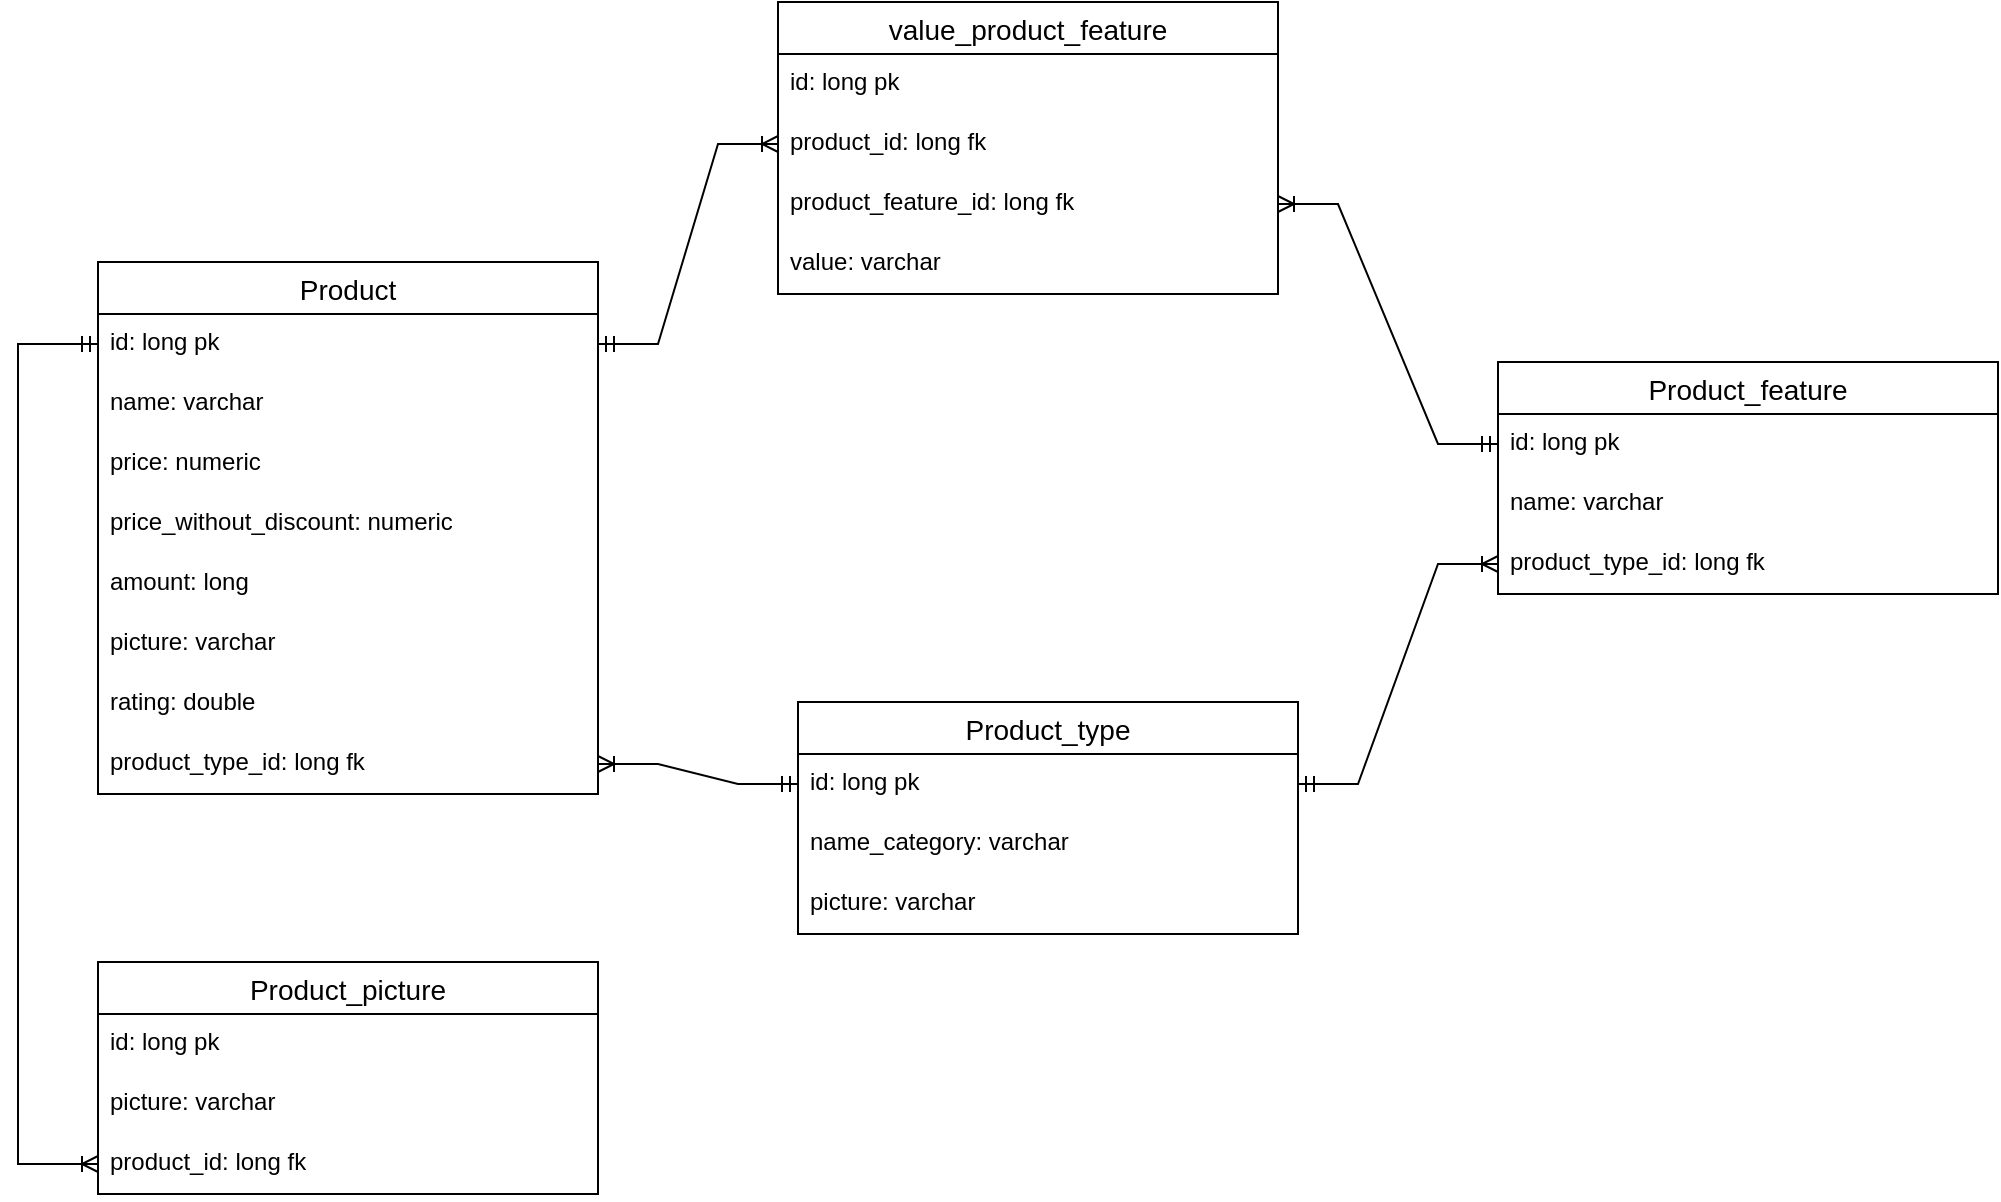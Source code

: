 <mxfile version="15.5.4" type="embed"><diagram id="sJZclP78aZAgtWre4Mi2" name="Page-1"><mxGraphModel dx="2449" dy="874" grid="1" gridSize="10" guides="1" tooltips="1" connect="1" arrows="1" fold="1" page="1" pageScale="1" pageWidth="827" pageHeight="1169" math="0" shadow="0"><root><mxCell id="0"/><mxCell id="1" parent="0"/><mxCell id="DJ9BKZ0n7cj3qJC3ey5y-64" value="" style="edgeStyle=entityRelationEdgeStyle;fontSize=12;html=1;endArrow=ERoneToMany;startArrow=ERmandOne;rounded=0;" parent="1" source="39" target="36" edge="1"><mxGeometry width="100" height="100" relative="1" as="geometry"><mxPoint x="150" y="280" as="sourcePoint"/><mxPoint x="260" y="170" as="targetPoint"/></mxGeometry></mxCell><mxCell id="28" value="Product" style="swimlane;fontStyle=0;childLayout=stackLayout;horizontal=1;startSize=26;horizontalStack=0;resizeParent=1;resizeParentMax=0;resizeLast=0;collapsible=1;marginBottom=0;align=center;fontSize=14;" vertex="1" parent="1"><mxGeometry x="-50" y="400" width="250" height="266" as="geometry"/></mxCell><mxCell id="29" value="id: long pk" style="text;strokeColor=none;fillColor=none;spacingLeft=4;spacingRight=4;overflow=hidden;rotatable=0;points=[[0,0.5],[1,0.5]];portConstraint=eastwest;fontSize=12;" vertex="1" parent="28"><mxGeometry y="26" width="250" height="30" as="geometry"/></mxCell><mxCell id="30" value="name: varchar" style="text;strokeColor=none;fillColor=none;spacingLeft=4;spacingRight=4;overflow=hidden;rotatable=0;points=[[0,0.5],[1,0.5]];portConstraint=eastwest;fontSize=12;" vertex="1" parent="28"><mxGeometry y="56" width="250" height="30" as="geometry"/></mxCell><mxCell id="31" value="price: numeric" style="text;strokeColor=none;fillColor=none;spacingLeft=4;spacingRight=4;overflow=hidden;rotatable=0;points=[[0,0.5],[1,0.5]];portConstraint=eastwest;fontSize=12;" vertex="1" parent="28"><mxGeometry y="86" width="250" height="30" as="geometry"/></mxCell><mxCell id="32" value="price_without_discount: numeric" style="text;strokeColor=none;fillColor=none;spacingLeft=4;spacingRight=4;overflow=hidden;rotatable=0;points=[[0,0.5],[1,0.5]];portConstraint=eastwest;fontSize=12;" vertex="1" parent="28"><mxGeometry y="116" width="250" height="30" as="geometry"/></mxCell><mxCell id="33" value="amount: long" style="text;strokeColor=none;fillColor=none;spacingLeft=4;spacingRight=4;overflow=hidden;rotatable=0;points=[[0,0.5],[1,0.5]];portConstraint=eastwest;fontSize=12;" vertex="1" parent="28"><mxGeometry y="146" width="250" height="30" as="geometry"/></mxCell><mxCell id="34" value="picture: varchar" style="text;strokeColor=none;fillColor=none;spacingLeft=4;spacingRight=4;overflow=hidden;rotatable=0;points=[[0,0.5],[1,0.5]];portConstraint=eastwest;fontSize=12;" vertex="1" parent="28"><mxGeometry y="176" width="250" height="30" as="geometry"/></mxCell><mxCell id="71" value="rating: double" style="text;strokeColor=none;fillColor=none;spacingLeft=4;spacingRight=4;overflow=hidden;rotatable=0;points=[[0,0.5],[1,0.5]];portConstraint=eastwest;fontSize=12;" vertex="1" parent="28"><mxGeometry y="206" width="250" height="30" as="geometry"/></mxCell><mxCell id="36" value="product_type_id: long fk" style="text;strokeColor=none;fillColor=none;spacingLeft=4;spacingRight=4;overflow=hidden;rotatable=0;points=[[0,0.5],[1,0.5]];portConstraint=eastwest;fontSize=12;" vertex="1" parent="28"><mxGeometry y="236" width="250" height="30" as="geometry"/></mxCell><mxCell id="38" value="Product_type" style="swimlane;fontStyle=0;childLayout=stackLayout;horizontal=1;startSize=26;horizontalStack=0;resizeParent=1;resizeParentMax=0;resizeLast=0;collapsible=1;marginBottom=0;align=center;fontSize=14;" vertex="1" parent="1"><mxGeometry x="300" y="620" width="250" height="116" as="geometry"/></mxCell><mxCell id="39" value="id: long pk" style="text;strokeColor=none;fillColor=none;spacingLeft=4;spacingRight=4;overflow=hidden;rotatable=0;points=[[0,0.5],[1,0.5]];portConstraint=eastwest;fontSize=12;" vertex="1" parent="38"><mxGeometry y="26" width="250" height="30" as="geometry"/></mxCell><mxCell id="40" value="name_category: varchar" style="text;strokeColor=none;fillColor=none;spacingLeft=4;spacingRight=4;overflow=hidden;rotatable=0;points=[[0,0.5],[1,0.5]];portConstraint=eastwest;fontSize=12;" vertex="1" parent="38"><mxGeometry y="56" width="250" height="30" as="geometry"/></mxCell><mxCell id="41" value="picture: varchar" style="text;strokeColor=none;fillColor=none;spacingLeft=4;spacingRight=4;overflow=hidden;rotatable=0;points=[[0,0.5],[1,0.5]];portConstraint=eastwest;fontSize=12;" vertex="1" parent="38"><mxGeometry y="86" width="250" height="30" as="geometry"/></mxCell><mxCell id="46" value="Product_picture" style="swimlane;fontStyle=0;childLayout=stackLayout;horizontal=1;startSize=26;horizontalStack=0;resizeParent=1;resizeParentMax=0;resizeLast=0;collapsible=1;marginBottom=0;align=center;fontSize=14;" vertex="1" parent="1"><mxGeometry x="-50" y="750" width="250" height="116" as="geometry"/></mxCell><mxCell id="47" value="id: long pk" style="text;strokeColor=none;fillColor=none;spacingLeft=4;spacingRight=4;overflow=hidden;rotatable=0;points=[[0,0.5],[1,0.5]];portConstraint=eastwest;fontSize=12;" vertex="1" parent="46"><mxGeometry y="26" width="250" height="30" as="geometry"/></mxCell><mxCell id="52" value="picture: varchar" style="text;strokeColor=none;fillColor=none;spacingLeft=4;spacingRight=4;overflow=hidden;rotatable=0;points=[[0,0.5],[1,0.5]];portConstraint=eastwest;fontSize=12;" vertex="1" parent="46"><mxGeometry y="56" width="250" height="30" as="geometry"/></mxCell><mxCell id="73" value="product_id: long fk" style="text;strokeColor=none;fillColor=none;spacingLeft=4;spacingRight=4;overflow=hidden;rotatable=0;points=[[0,0.5],[1,0.5]];portConstraint=eastwest;fontSize=12;" vertex="1" parent="46"><mxGeometry y="86" width="250" height="30" as="geometry"/></mxCell><mxCell id="54" value="Product_feature" style="swimlane;fontStyle=0;childLayout=stackLayout;horizontal=1;startSize=26;horizontalStack=0;resizeParent=1;resizeParentMax=0;resizeLast=0;collapsible=1;marginBottom=0;align=center;fontSize=14;" vertex="1" parent="1"><mxGeometry x="650" y="450" width="250" height="116" as="geometry"/></mxCell><mxCell id="55" value="id: long pk" style="text;strokeColor=none;fillColor=none;spacingLeft=4;spacingRight=4;overflow=hidden;rotatable=0;points=[[0,0.5],[1,0.5]];portConstraint=eastwest;fontSize=12;" vertex="1" parent="54"><mxGeometry y="26" width="250" height="30" as="geometry"/></mxCell><mxCell id="56" value="name: varchar" style="text;strokeColor=none;fillColor=none;spacingLeft=4;spacingRight=4;overflow=hidden;rotatable=0;points=[[0,0.5],[1,0.5]];portConstraint=eastwest;fontSize=12;" vertex="1" parent="54"><mxGeometry y="56" width="250" height="30" as="geometry"/></mxCell><mxCell id="72" value="product_type_id: long fk" style="text;strokeColor=none;fillColor=none;spacingLeft=4;spacingRight=4;overflow=hidden;rotatable=0;points=[[0,0.5],[1,0.5]];portConstraint=eastwest;fontSize=12;" vertex="1" parent="54"><mxGeometry y="86" width="250" height="30" as="geometry"/></mxCell><mxCell id="62" value="value_product_feature" style="swimlane;fontStyle=0;childLayout=stackLayout;horizontal=1;startSize=26;horizontalStack=0;resizeParent=1;resizeParentMax=0;resizeLast=0;collapsible=1;marginBottom=0;align=center;fontSize=14;" vertex="1" parent="1"><mxGeometry x="290" y="270" width="250" height="146" as="geometry"/></mxCell><mxCell id="63" value="id: long pk" style="text;strokeColor=none;fillColor=none;spacingLeft=4;spacingRight=4;overflow=hidden;rotatable=0;points=[[0,0.5],[1,0.5]];portConstraint=eastwest;fontSize=12;" vertex="1" parent="62"><mxGeometry y="26" width="250" height="30" as="geometry"/></mxCell><mxCell id="64" value="product_id: long fk" style="text;strokeColor=none;fillColor=none;spacingLeft=4;spacingRight=4;overflow=hidden;rotatable=0;points=[[0,0.5],[1,0.5]];portConstraint=eastwest;fontSize=12;" vertex="1" parent="62"><mxGeometry y="56" width="250" height="30" as="geometry"/></mxCell><mxCell id="70" value="product_feature_id: long fk" style="text;strokeColor=none;fillColor=none;spacingLeft=4;spacingRight=4;overflow=hidden;rotatable=0;points=[[0,0.5],[1,0.5]];portConstraint=eastwest;fontSize=12;" vertex="1" parent="62"><mxGeometry y="86" width="250" height="30" as="geometry"/></mxCell><mxCell id="65" value="value: varchar" style="text;strokeColor=none;fillColor=none;spacingLeft=4;spacingRight=4;overflow=hidden;rotatable=0;points=[[0,0.5],[1,0.5]];portConstraint=eastwest;fontSize=12;" vertex="1" parent="62"><mxGeometry y="116" width="250" height="30" as="geometry"/></mxCell><mxCell id="74" value="" style="edgeStyle=entityRelationEdgeStyle;fontSize=12;html=1;endArrow=ERoneToMany;startArrow=ERmandOne;rounded=0;" edge="1" parent="1" source="39" target="72"><mxGeometry width="100" height="100" relative="1" as="geometry"><mxPoint x="310" y="331" as="sourcePoint"/><mxPoint x="220" y="593" as="targetPoint"/></mxGeometry></mxCell><mxCell id="75" value="" style="edgeStyle=entityRelationEdgeStyle;fontSize=12;html=1;endArrow=ERoneToMany;startArrow=ERmandOne;rounded=0;" edge="1" parent="1" source="55" target="70"><mxGeometry width="100" height="100" relative="1" as="geometry"><mxPoint x="200" y="660" as="sourcePoint"/><mxPoint x="140" y="922" as="targetPoint"/></mxGeometry></mxCell><mxCell id="76" value="" style="edgeStyle=entityRelationEdgeStyle;fontSize=12;html=1;endArrow=ERoneToMany;startArrow=ERmandOne;rounded=0;" edge="1" parent="1" source="29" target="64"><mxGeometry width="100" height="100" relative="1" as="geometry"><mxPoint x="210" y="670" as="sourcePoint"/><mxPoint x="150" y="932" as="targetPoint"/></mxGeometry></mxCell><mxCell id="DJ9BKZ0n7cj3qJC3ey5y-63" value="" style="edgeStyle=orthogonalEdgeStyle;fontSize=12;html=1;endArrow=ERoneToMany;startArrow=ERmandOne;rounded=0;exitX=0;exitY=0.5;exitDx=0;exitDy=0;entryX=0;entryY=0.5;entryDx=0;entryDy=0;" parent="1" source="29" target="73" edge="1"><mxGeometry width="100" height="100" relative="1" as="geometry"><mxPoint x="-90" y="430" as="sourcePoint"/><mxPoint x="-10" y="645" as="targetPoint"/><Array as="points"><mxPoint x="-90" y="441"/><mxPoint x="-90" y="851"/></Array></mxGeometry></mxCell></root></mxGraphModel></diagram></mxfile>